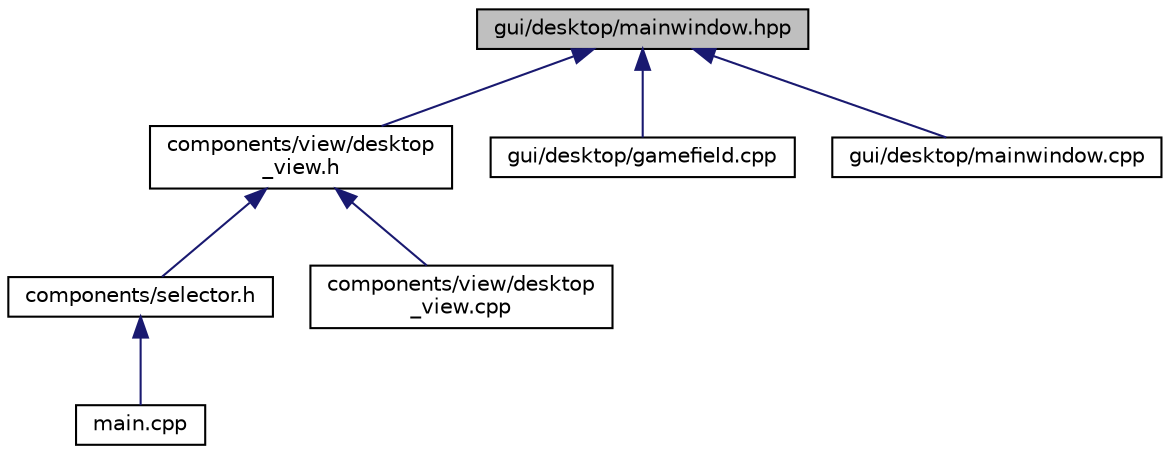 digraph "gui/desktop/mainwindow.hpp"
{
 // LATEX_PDF_SIZE
  edge [fontname="Helvetica",fontsize="10",labelfontname="Helvetica",labelfontsize="10"];
  node [fontname="Helvetica",fontsize="10",shape=record];
  Node1 [label="gui/desktop/mainwindow.hpp",height=0.2,width=0.4,color="black", fillcolor="grey75", style="filled", fontcolor="black",tooltip="Заголовочный файл классов GameField и Window."];
  Node1 -> Node2 [dir="back",color="midnightblue",fontsize="10",style="solid",fontname="Helvetica"];
  Node2 [label="components/view/desktop\l_view.h",height=0.2,width=0.4,color="black", fillcolor="white", style="filled",URL="$desktop__view_8h.html",tooltip="Заголовочный файл класса DesktopView."];
  Node2 -> Node3 [dir="back",color="midnightblue",fontsize="10",style="solid",fontname="Helvetica"];
  Node3 [label="components/selector.h",height=0.2,width=0.4,color="black", fillcolor="white", style="filled",URL="$selector_8h_source.html",tooltip=" "];
  Node3 -> Node4 [dir="back",color="midnightblue",fontsize="10",style="solid",fontname="Helvetica"];
  Node4 [label="main.cpp",height=0.2,width=0.4,color="black", fillcolor="white", style="filled",URL="$main_8cpp.html",tooltip="Основной файл, запускающий программу."];
  Node2 -> Node5 [dir="back",color="midnightblue",fontsize="10",style="solid",fontname="Helvetica"];
  Node5 [label="components/view/desktop\l_view.cpp",height=0.2,width=0.4,color="black", fillcolor="white", style="filled",URL="$desktop__view_8cpp.html",tooltip="Файл с методами класса DesktopView."];
  Node1 -> Node6 [dir="back",color="midnightblue",fontsize="10",style="solid",fontname="Helvetica"];
  Node6 [label="gui/desktop/gamefield.cpp",height=0.2,width=0.4,color="black", fillcolor="white", style="filled",URL="$gamefield_8cpp.html",tooltip="Файл с методами класса GameField."];
  Node1 -> Node7 [dir="back",color="midnightblue",fontsize="10",style="solid",fontname="Helvetica"];
  Node7 [label="gui/desktop/mainwindow.cpp",height=0.2,width=0.4,color="black", fillcolor="white", style="filled",URL="$mainwindow_8cpp.html",tooltip="Файл с методами класса Window."];
}
